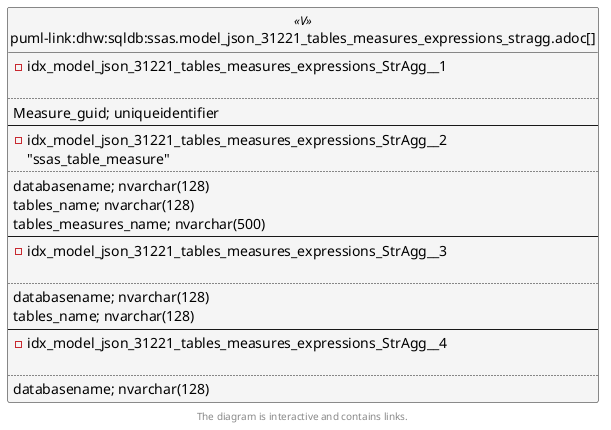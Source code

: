 @startuml
left to right direction
'top to bottom direction
hide circle
'avoide "." issues:
set namespaceSeparator none


skinparam class {
  BackgroundColor White
  BackgroundColor<<FN>> Yellow
  BackgroundColor<<FS>> Yellow
  BackgroundColor<<FT>> LightGray
  BackgroundColor<<IF>> Yellow
  BackgroundColor<<IS>> Yellow
  BackgroundColor<<P>> Aqua
  BackgroundColor<<PC>> Aqua
  BackgroundColor<<SN>> Yellow
  BackgroundColor<<SO>> SlateBlue
  BackgroundColor<<TF>> LightGray
  BackgroundColor<<TR>> Tomato
  BackgroundColor<<U>> White
  BackgroundColor<<V>> WhiteSmoke
  BackgroundColor<<X>> Aqua
  BackgroundColor<<external>> AliceBlue
}


entity "puml-link:dhw:sqldb:ssas.model_json_31221_tables_measures_expressions_stragg.adoc[]" as ssas.model_json_31221_tables_measures_expressions_StrAgg << V >> {
- idx_model_json_31221_tables_measures_expressions_StrAgg__1

..
Measure_guid; uniqueidentifier
--
- idx_model_json_31221_tables_measures_expressions_StrAgg__2
"ssas_table_measure"
..
databasename; nvarchar(128)
tables_name; nvarchar(128)
tables_measures_name; nvarchar(500)
--
- idx_model_json_31221_tables_measures_expressions_StrAgg__3

..
databasename; nvarchar(128)
tables_name; nvarchar(128)
--
- idx_model_json_31221_tables_measures_expressions_StrAgg__4

..
databasename; nvarchar(128)
}

footer The diagram is interactive and contains links.
@enduml

